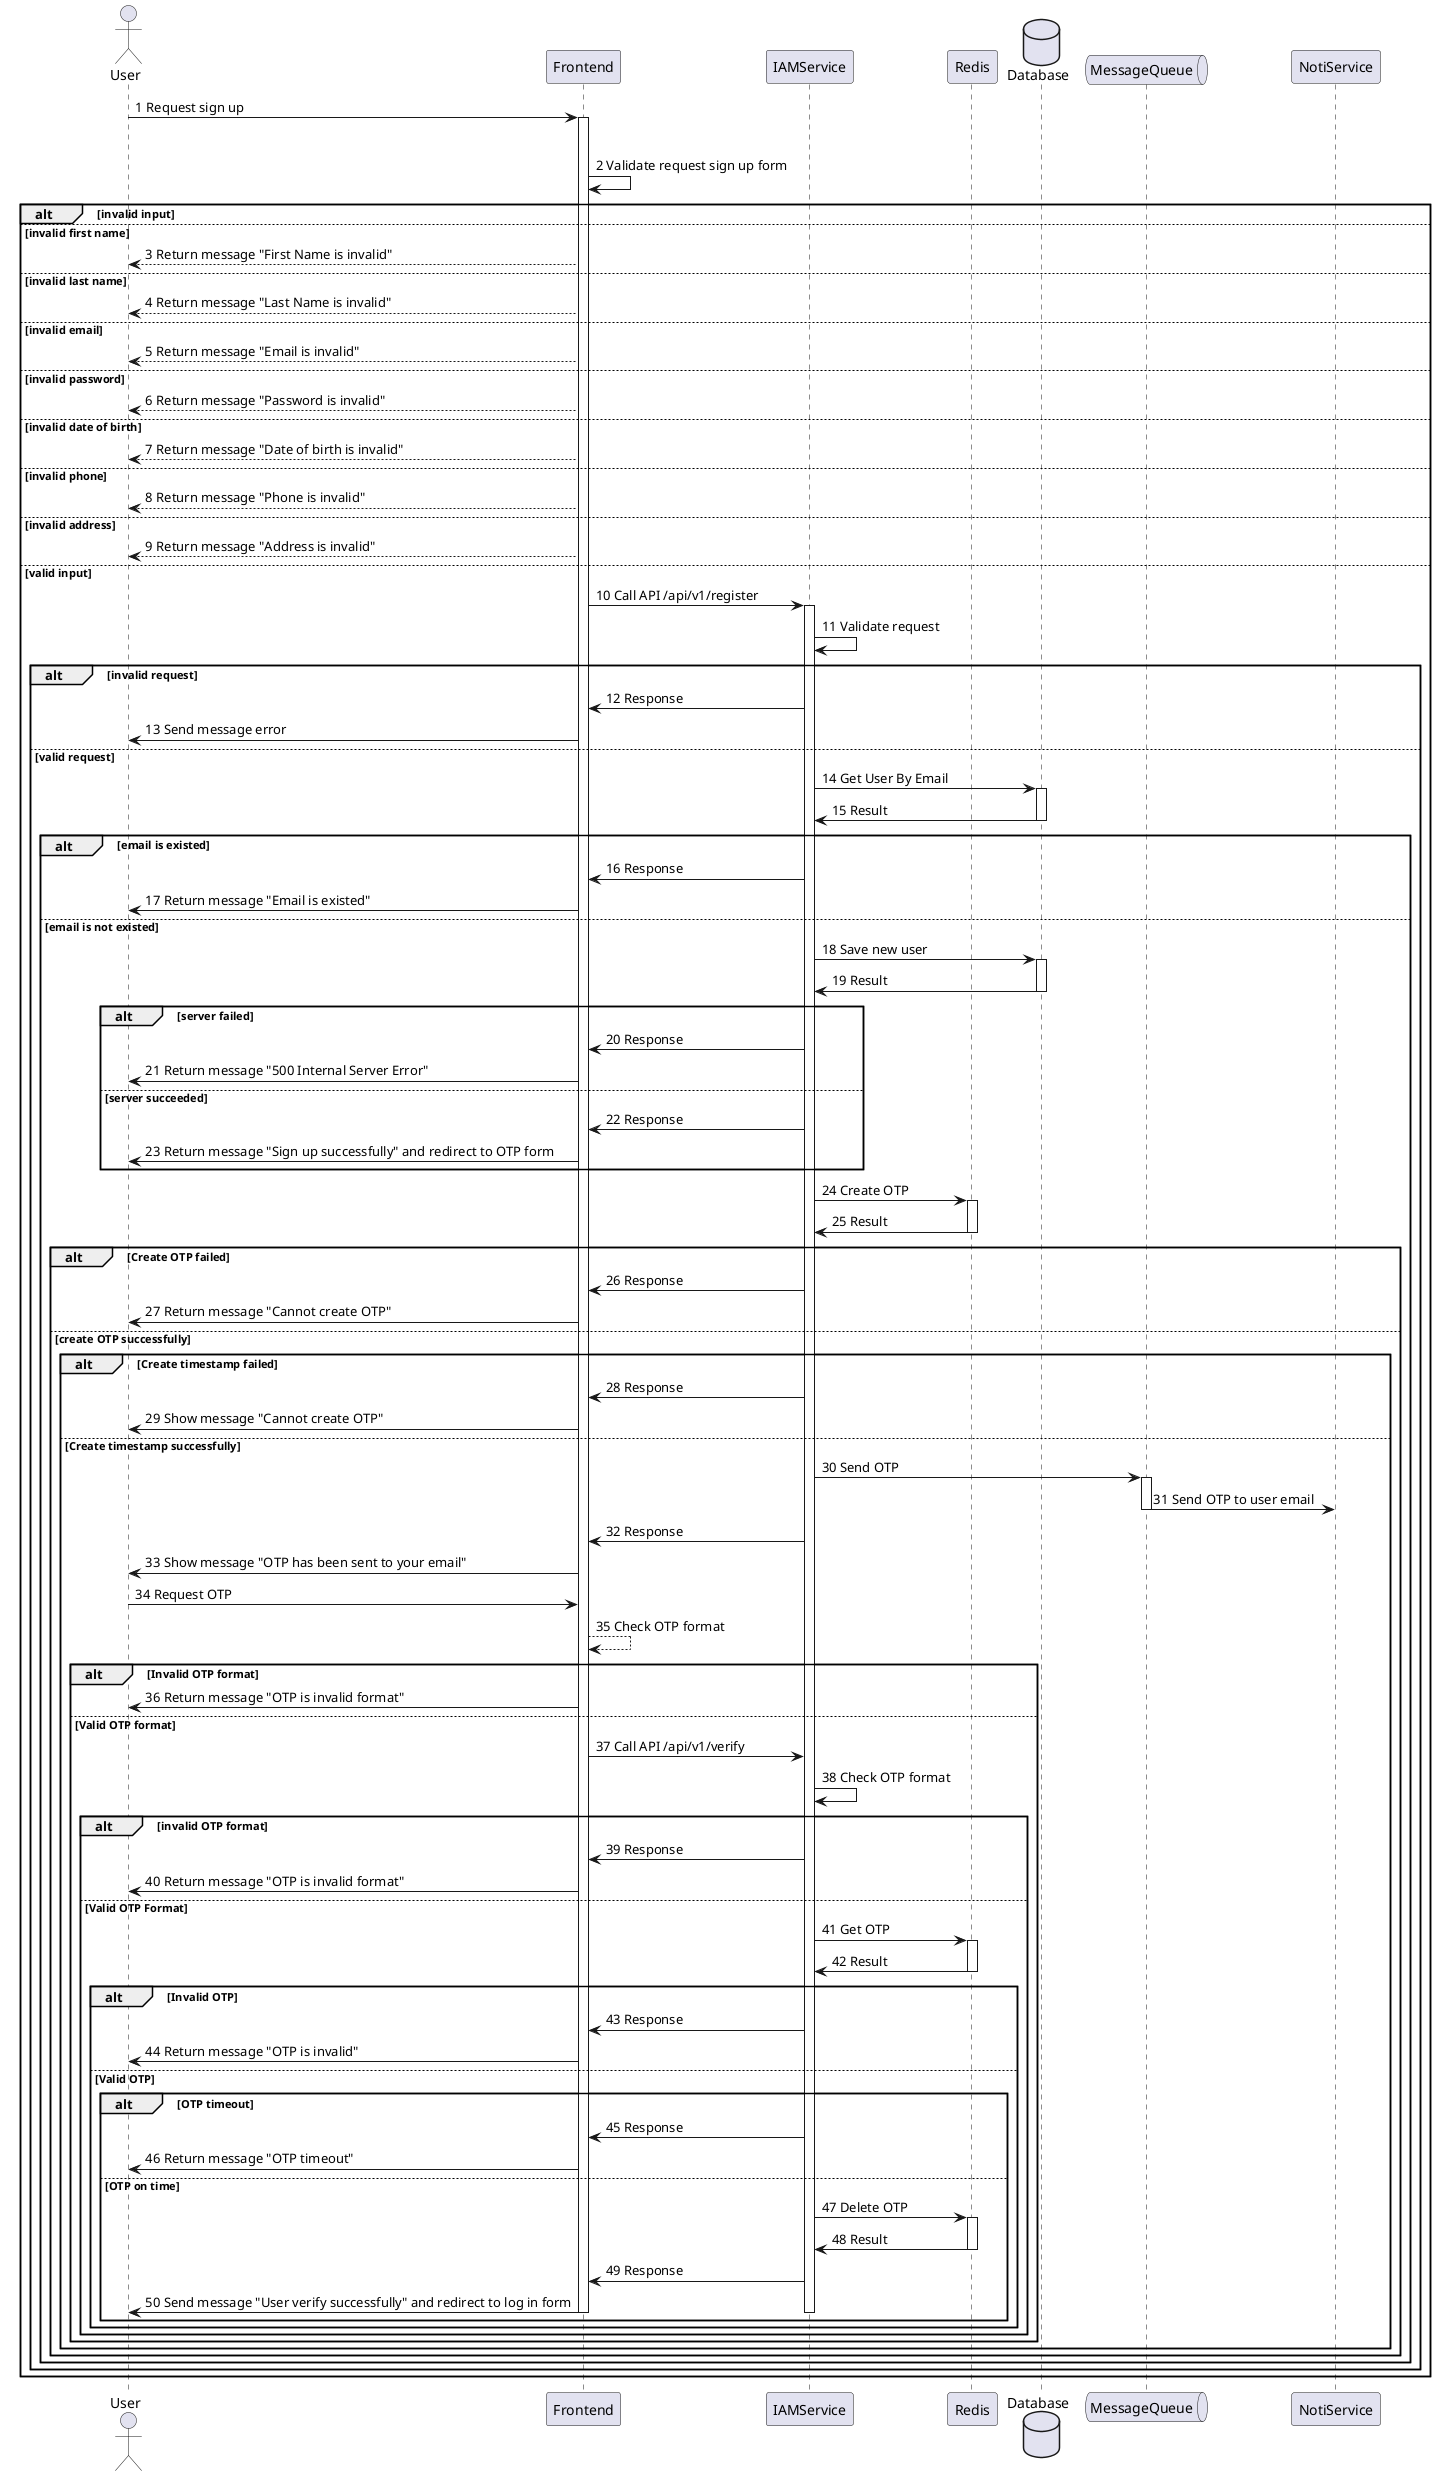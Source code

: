 @startuml
actor User as u
participant Frontend as fe
participant IAMService as iam
participant Redis as rd
database Database as db
queue MessageQueue as queue
participant NotiService as noti
u -> fe: 1 Request sign up
alt correct syntax
activate fe
fe -> fe: 2 Validate request sign up form
alt invalid input
else invalid first name
fe --> u: 3 Return message "First Name is invalid"
else invalid last name
fe --> u: 4 Return message "Last Name is invalid"
else invalid email
fe --> u: 5 Return message "Email is invalid"
else invalid password
fe --> u: 6 Return message "Password is invalid"
else invalid date of birth
fe --> u: 7 Return message "Date of birth is invalid"
else invalid phone
fe --> u: 8 Return message "Phone is invalid"
else invalid address
fe --> u: 9 Return message "Address is invalid"
else valid input
fe -> iam: 10 Call API /api/v1/register
activate iam
iam -> iam: 11 Validate request
alt invalid request
iam -> fe: 12 Response
fe -> u: 13 Send message error
else valid request
iam -> db: 14 Get User By Email
activate db
db -> iam: 15 Result
deactivate db
alt email is existed
iam -> fe: 16 Response
fe -> u: 17 Return message "Email is existed"
else email is not existed
iam -> db: 18 Save new user
activate db
db -> iam: 19 Result
deactivate db
alt server failed
iam -> fe: 20 Response
fe -> u: 21 Return message "500 Internal Server Error"
else server succeeded
iam -> fe: 22 Response
fe -> u: 23 Return message "Sign up successfully" and redirect to OTP form
end
iam -> rd: 24 Create OTP
activate rd
rd -> iam: 25 Result
deactivate rd
alt Create OTP failed
iam -> fe: 26 Response
fe -> u: 27 Return message "Cannot create OTP"
else create OTP successfully
alt Create timestamp failed
iam -> fe: 28 Response
fe -> u: 29 Show message "Cannot create OTP"
else Create timestamp successfully
iam -> queue: 30 Send OTP
activate queue
queue -> noti: 31 Send OTP to user email
deactivate queue
iam -> fe: 32 Response
fe -> u: 33 Show message "OTP has been sent to your email"
u -> fe: 34 Request OTP
fe --> fe: 35 Check OTP format
alt Invalid OTP format
fe -> u: 36 Return message "OTP is invalid format"
else Valid OTP format
fe -> iam: 37 Call API /api/v1/verify
iam -> iam: 38 Check OTP format
alt invalid OTP format
iam -> fe: 39 Response
fe -> u: 40 Return message "OTP is invalid format"
else Valid OTP Format
iam -> rd: 41 Get OTP
activate rd
rd -> iam: 42 Result
deactivate rd
alt Invalid OTP
iam -> fe: 43 Response
fe -> u: 44 Return message "OTP is invalid"
else Valid OTP
alt OTP timeout
iam -> fe: 45 Response
fe -> u: 46 Return message "OTP timeout"
else OTP on time
iam -> rd: 47 Delete OTP
activate rd
rd -> iam: 48 Result
deactivate rd
iam -> fe: 49 Response
fe -> u: 50 Send message "User verify successfully" and redirect to log in form
deactivate iam
deactivate fe
end
end
end
end
end
end
end
end
end

@enduml